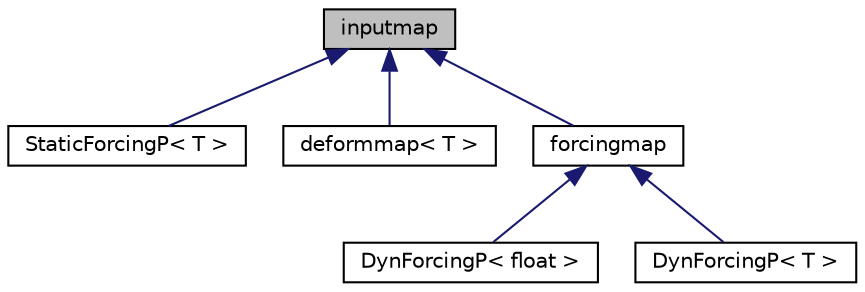 digraph "inputmap"
{
 // LATEX_PDF_SIZE
  bgcolor="transparent";
  edge [fontname="Helvetica",fontsize="10",labelfontname="Helvetica",labelfontsize="10"];
  node [fontname="Helvetica",fontsize="10",shape=record];
  Node1 [label="inputmap",height=0.2,width=0.4,color="black", fillcolor="grey75", style="filled", fontcolor="black",tooltip=" "];
  Node1 -> Node2 [dir="back",color="midnightblue",fontsize="10",style="solid",fontname="Helvetica"];
  Node2 [label="StaticForcingP\< T \>",height=0.2,width=0.4,color="black",URL="$structStaticForcingP.html",tooltip=" "];
  Node1 -> Node3 [dir="back",color="midnightblue",fontsize="10",style="solid",fontname="Helvetica"];
  Node3 [label="deformmap\< T \>",height=0.2,width=0.4,color="black",URL="$classdeformmap.html",tooltip=" "];
  Node1 -> Node4 [dir="back",color="midnightblue",fontsize="10",style="solid",fontname="Helvetica"];
  Node4 [label="forcingmap",height=0.2,width=0.4,color="black",URL="$classforcingmap.html",tooltip=" "];
  Node4 -> Node5 [dir="back",color="midnightblue",fontsize="10",style="solid",fontname="Helvetica"];
  Node5 [label="DynForcingP\< float \>",height=0.2,width=0.4,color="black",URL="$structDynForcingP.html",tooltip=" "];
  Node4 -> Node6 [dir="back",color="midnightblue",fontsize="10",style="solid",fontname="Helvetica"];
  Node6 [label="DynForcingP\< T \>",height=0.2,width=0.4,color="black",URL="$structDynForcingP.html",tooltip=" "];
}
